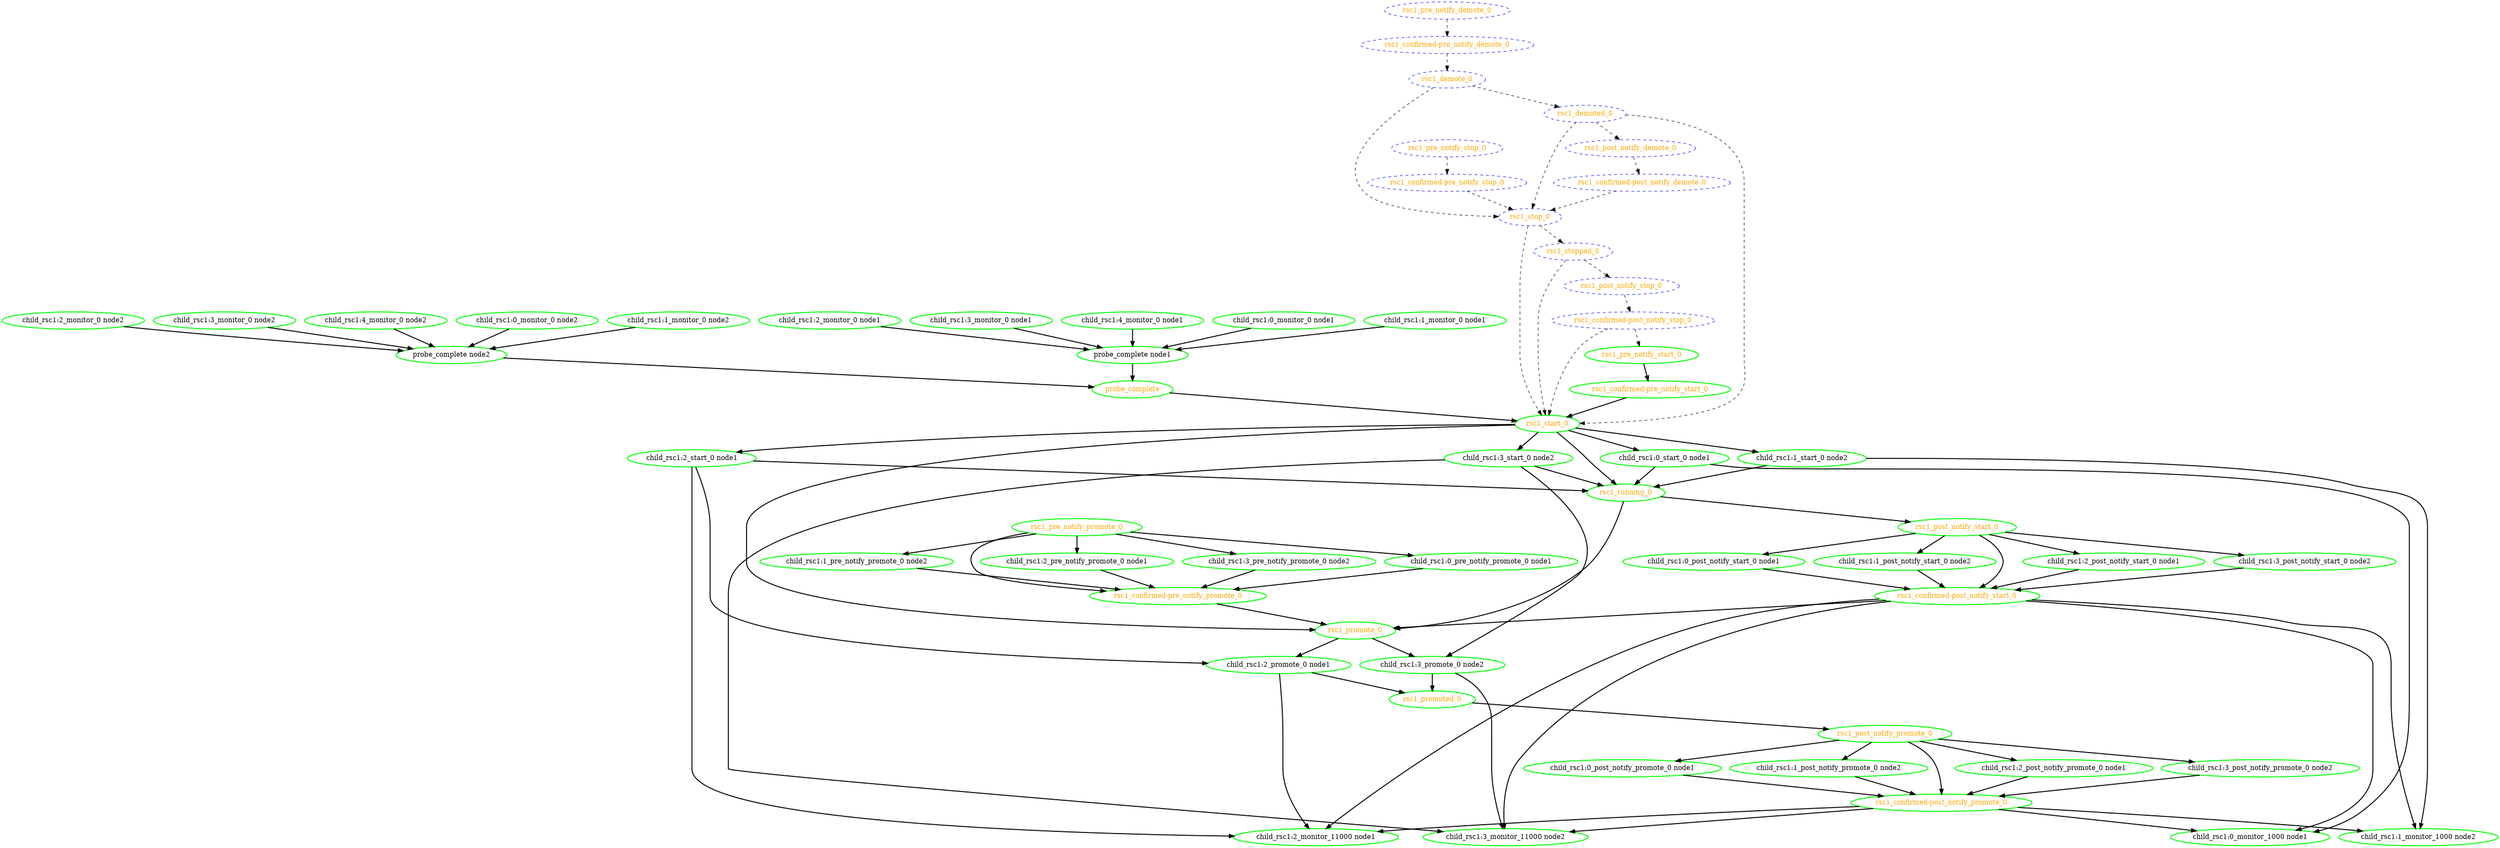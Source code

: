 digraph "g" {
	size = "30,30"
"probe_complete" [ style=bold color="green" fontcolor="orange" ]
"probe_complete node1" [ style=bold color="green" fontcolor="black" ]
"child_rsc1:0_monitor_0 node1" [ style=bold color="green" fontcolor="black" ]
"child_rsc1:1_monitor_0 node1" [ style=bold color="green" fontcolor="black" ]
"child_rsc1:2_monitor_0 node1" [ style=bold color="green" fontcolor="black" ]
"child_rsc1:3_monitor_0 node1" [ style=bold color="green" fontcolor="black" ]
"child_rsc1:4_monitor_0 node1" [ style=bold color="green" fontcolor="black" ]
"probe_complete node2" [ style=bold color="green" fontcolor="black" ]
"child_rsc1:0_monitor_0 node2" [ style=bold color="green" fontcolor="black" ]
"child_rsc1:1_monitor_0 node2" [ style=bold color="green" fontcolor="black" ]
"child_rsc1:2_monitor_0 node2" [ style=bold color="green" fontcolor="black" ]
"child_rsc1:3_monitor_0 node2" [ style=bold color="green" fontcolor="black" ]
"child_rsc1:4_monitor_0 node2" [ style=bold color="green" fontcolor="black" ]
"child_rsc1:2_start_0 node1" [ style=bold color="green" fontcolor="black" ]
"child_rsc1:2_promote_0 node1" [ style=bold color="green" fontcolor="black" ]
"child_rsc1:2_monitor_11000 node1" [ style=bold color="green" fontcolor="black" ]
"child_rsc1:3_start_0 node2" [ style=bold color="green" fontcolor="black" ]
"child_rsc1:3_promote_0 node2" [ style=bold color="green" fontcolor="black" ]
"child_rsc1:3_monitor_11000 node2" [ style=bold color="green" fontcolor="black" ]
"child_rsc1:0_start_0 node1" [ style=bold color="green" fontcolor="black" ]
"child_rsc1:0_monitor_1000 node1" [ style=bold color="green" fontcolor="black" ]
"child_rsc1:1_start_0 node2" [ style=bold color="green" fontcolor="black" ]
"child_rsc1:1_monitor_1000 node2" [ style=bold color="green" fontcolor="black" ]
"rsc1_start_0" [ style=bold color="green" fontcolor="orange" ]
"rsc1_running_0" [ style=bold color="green" fontcolor="orange" ]
"rsc1_pre_notify_start_0" [ style=bold color="green" fontcolor="orange" ]
"rsc1_confirmed-pre_notify_start_0" [ style=bold color="green" fontcolor="orange" ]
"rsc1_post_notify_start_0" [ style=bold color="green" fontcolor="orange" ]
"rsc1_confirmed-post_notify_start_0" [ style=bold color="green" fontcolor="orange" ]
"rsc1_stop_0" [ style="dashed" color="blue" fontcolor="orange" ]
"rsc1_stopped_0" [ style="dashed" color="blue" fontcolor="orange" ]
"rsc1_pre_notify_stop_0" [ style="dashed" color="blue" fontcolor="orange" ]
"rsc1_confirmed-pre_notify_stop_0" [ style="dashed" color="blue" fontcolor="orange" ]
"rsc1_post_notify_stop_0" [ style="dashed" color="blue" fontcolor="orange" ]
"rsc1_confirmed-post_notify_stop_0" [ style="dashed" color="blue" fontcolor="orange" ]
"rsc1_promote_0" [ style=bold color="green" fontcolor="orange" ]
"rsc1_promoted_0" [ style=bold color="green" fontcolor="orange" ]
"rsc1_pre_notify_promote_0" [ style=bold color="green" fontcolor="orange" ]
"rsc1_confirmed-pre_notify_promote_0" [ style=bold color="green" fontcolor="orange" ]
"rsc1_post_notify_promote_0" [ style=bold color="green" fontcolor="orange" ]
"rsc1_confirmed-post_notify_promote_0" [ style=bold color="green" fontcolor="orange" ]
"rsc1_demote_0" [ style="dashed" color="blue" fontcolor="orange" ]
"rsc1_demoted_0" [ style="dashed" color="blue" fontcolor="orange" ]
"rsc1_pre_notify_demote_0" [ style="dashed" color="blue" fontcolor="orange" ]
"rsc1_confirmed-pre_notify_demote_0" [ style="dashed" color="blue" fontcolor="orange" ]
"rsc1_post_notify_demote_0" [ style="dashed" color="blue" fontcolor="orange" ]
"rsc1_confirmed-post_notify_demote_0" [ style="dashed" color="blue" fontcolor="orange" ]
"child_rsc1:2_post_notify_start_0 node1" [ style=bold color="green" fontcolor="black" ]
"child_rsc1:2_pre_notify_promote_0 node1" [ style=bold color="green" fontcolor="black" ]
"child_rsc1:2_post_notify_promote_0 node1" [ style=bold color="green" fontcolor="black" ]
"child_rsc1:3_post_notify_start_0 node2" [ style=bold color="green" fontcolor="black" ]
"child_rsc1:3_pre_notify_promote_0 node2" [ style=bold color="green" fontcolor="black" ]
"child_rsc1:3_post_notify_promote_0 node2" [ style=bold color="green" fontcolor="black" ]
"child_rsc1:0_post_notify_start_0 node1" [ style=bold color="green" fontcolor="black" ]
"child_rsc1:0_pre_notify_promote_0 node1" [ style=bold color="green" fontcolor="black" ]
"child_rsc1:0_post_notify_promote_0 node1" [ style=bold color="green" fontcolor="black" ]
"child_rsc1:1_post_notify_start_0 node2" [ style=bold color="green" fontcolor="black" ]
"child_rsc1:1_pre_notify_promote_0 node2" [ style=bold color="green" fontcolor="black" ]
"child_rsc1:1_post_notify_promote_0 node2" [ style=bold color="green" fontcolor="black" ]
"probe_complete node1" -> "probe_complete" [ style = bold]
"probe_complete node2" -> "probe_complete" [ style = bold]
"child_rsc1:0_monitor_0 node1" -> "probe_complete node1" [ style = bold]
"child_rsc1:1_monitor_0 node1" -> "probe_complete node1" [ style = bold]
"child_rsc1:2_monitor_0 node1" -> "probe_complete node1" [ style = bold]
"child_rsc1:3_monitor_0 node1" -> "probe_complete node1" [ style = bold]
"child_rsc1:4_monitor_0 node1" -> "probe_complete node1" [ style = bold]
"child_rsc1:0_monitor_0 node2" -> "probe_complete node2" [ style = bold]
"child_rsc1:1_monitor_0 node2" -> "probe_complete node2" [ style = bold]
"child_rsc1:2_monitor_0 node2" -> "probe_complete node2" [ style = bold]
"child_rsc1:3_monitor_0 node2" -> "probe_complete node2" [ style = bold]
"child_rsc1:4_monitor_0 node2" -> "probe_complete node2" [ style = bold]
"rsc1_start_0" -> "child_rsc1:2_start_0 node1" [ style = bold]
"child_rsc1:2_start_0 node1" -> "child_rsc1:2_promote_0 node1" [ style = bold]
"rsc1_promote_0" -> "child_rsc1:2_promote_0 node1" [ style = bold]
"child_rsc1:2_start_0 node1" -> "child_rsc1:2_monitor_11000 node1" [ style = bold]
"child_rsc1:2_promote_0 node1" -> "child_rsc1:2_monitor_11000 node1" [ style = bold]
"rsc1_confirmed-post_notify_start_0" -> "child_rsc1:2_monitor_11000 node1" [ style = bold]
"rsc1_confirmed-post_notify_promote_0" -> "child_rsc1:2_monitor_11000 node1" [ style = bold]
"rsc1_start_0" -> "child_rsc1:3_start_0 node2" [ style = bold]
"child_rsc1:3_start_0 node2" -> "child_rsc1:3_promote_0 node2" [ style = bold]
"rsc1_promote_0" -> "child_rsc1:3_promote_0 node2" [ style = bold]
"child_rsc1:3_start_0 node2" -> "child_rsc1:3_monitor_11000 node2" [ style = bold]
"child_rsc1:3_promote_0 node2" -> "child_rsc1:3_monitor_11000 node2" [ style = bold]
"rsc1_confirmed-post_notify_start_0" -> "child_rsc1:3_monitor_11000 node2" [ style = bold]
"rsc1_confirmed-post_notify_promote_0" -> "child_rsc1:3_monitor_11000 node2" [ style = bold]
"rsc1_start_0" -> "child_rsc1:0_start_0 node1" [ style = bold]
"child_rsc1:0_start_0 node1" -> "child_rsc1:0_monitor_1000 node1" [ style = bold]
"rsc1_confirmed-post_notify_start_0" -> "child_rsc1:0_monitor_1000 node1" [ style = bold]
"rsc1_confirmed-post_notify_promote_0" -> "child_rsc1:0_monitor_1000 node1" [ style = bold]
"rsc1_start_0" -> "child_rsc1:1_start_0 node2" [ style = bold]
"child_rsc1:1_start_0 node2" -> "child_rsc1:1_monitor_1000 node2" [ style = bold]
"rsc1_confirmed-post_notify_start_0" -> "child_rsc1:1_monitor_1000 node2" [ style = bold]
"rsc1_confirmed-post_notify_promote_0" -> "child_rsc1:1_monitor_1000 node2" [ style = bold]
"probe_complete" -> "rsc1_start_0" [ style = bold]
"rsc1_confirmed-pre_notify_start_0" -> "rsc1_start_0" [ style = bold]
"rsc1_stop_0" -> "rsc1_start_0" [ style = dashed]
"rsc1_stopped_0" -> "rsc1_start_0" [ style = dashed]
"rsc1_confirmed-post_notify_stop_0" -> "rsc1_start_0" [ style = dashed]
"rsc1_demoted_0" -> "rsc1_start_0" [ style = dashed]
"child_rsc1:2_start_0 node1" -> "rsc1_running_0" [ style = bold]
"child_rsc1:3_start_0 node2" -> "rsc1_running_0" [ style = bold]
"child_rsc1:0_start_0 node1" -> "rsc1_running_0" [ style = bold]
"child_rsc1:1_start_0 node2" -> "rsc1_running_0" [ style = bold]
"rsc1_start_0" -> "rsc1_running_0" [ style = bold]
"rsc1_confirmed-post_notify_stop_0" -> "rsc1_pre_notify_start_0" [ style = dashed]
"rsc1_pre_notify_start_0" -> "rsc1_confirmed-pre_notify_start_0" [ style = bold]
"rsc1_running_0" -> "rsc1_post_notify_start_0" [ style = bold]
"rsc1_post_notify_start_0" -> "rsc1_confirmed-post_notify_start_0" [ style = bold]
"child_rsc1:2_post_notify_start_0 node1" -> "rsc1_confirmed-post_notify_start_0" [ style = bold]
"child_rsc1:3_post_notify_start_0 node2" -> "rsc1_confirmed-post_notify_start_0" [ style = bold]
"child_rsc1:0_post_notify_start_0 node1" -> "rsc1_confirmed-post_notify_start_0" [ style = bold]
"child_rsc1:1_post_notify_start_0 node2" -> "rsc1_confirmed-post_notify_start_0" [ style = bold]
"rsc1_confirmed-pre_notify_stop_0" -> "rsc1_stop_0" [ style = dashed]
"rsc1_confirmed-post_notify_demote_0" -> "rsc1_stop_0" [ style = dashed]
"rsc1_demote_0" -> "rsc1_stop_0" [ style = dashed]
"rsc1_demoted_0" -> "rsc1_stop_0" [ style = dashed]
"rsc1_stop_0" -> "rsc1_stopped_0" [ style = dashed]
"rsc1_pre_notify_stop_0" -> "rsc1_confirmed-pre_notify_stop_0" [ style = dashed]
"rsc1_stopped_0" -> "rsc1_post_notify_stop_0" [ style = dashed]
"rsc1_post_notify_stop_0" -> "rsc1_confirmed-post_notify_stop_0" [ style = dashed]
"rsc1_start_0" -> "rsc1_promote_0" [ style = bold]
"rsc1_running_0" -> "rsc1_promote_0" [ style = bold]
"rsc1_confirmed-post_notify_start_0" -> "rsc1_promote_0" [ style = bold]
"rsc1_confirmed-pre_notify_promote_0" -> "rsc1_promote_0" [ style = bold]
"child_rsc1:2_promote_0 node1" -> "rsc1_promoted_0" [ style = bold]
"child_rsc1:3_promote_0 node2" -> "rsc1_promoted_0" [ style = bold]
"rsc1_pre_notify_promote_0" -> "rsc1_confirmed-pre_notify_promote_0" [ style = bold]
"child_rsc1:2_pre_notify_promote_0 node1" -> "rsc1_confirmed-pre_notify_promote_0" [ style = bold]
"child_rsc1:3_pre_notify_promote_0 node2" -> "rsc1_confirmed-pre_notify_promote_0" [ style = bold]
"child_rsc1:0_pre_notify_promote_0 node1" -> "rsc1_confirmed-pre_notify_promote_0" [ style = bold]
"child_rsc1:1_pre_notify_promote_0 node2" -> "rsc1_confirmed-pre_notify_promote_0" [ style = bold]
"rsc1_promoted_0" -> "rsc1_post_notify_promote_0" [ style = bold]
"rsc1_post_notify_promote_0" -> "rsc1_confirmed-post_notify_promote_0" [ style = bold]
"child_rsc1:2_post_notify_promote_0 node1" -> "rsc1_confirmed-post_notify_promote_0" [ style = bold]
"child_rsc1:3_post_notify_promote_0 node2" -> "rsc1_confirmed-post_notify_promote_0" [ style = bold]
"child_rsc1:0_post_notify_promote_0 node1" -> "rsc1_confirmed-post_notify_promote_0" [ style = bold]
"child_rsc1:1_post_notify_promote_0 node2" -> "rsc1_confirmed-post_notify_promote_0" [ style = bold]
"rsc1_confirmed-pre_notify_demote_0" -> "rsc1_demote_0" [ style = dashed]
"rsc1_demote_0" -> "rsc1_demoted_0" [ style = dashed]
"rsc1_pre_notify_demote_0" -> "rsc1_confirmed-pre_notify_demote_0" [ style = dashed]
"rsc1_demoted_0" -> "rsc1_post_notify_demote_0" [ style = dashed]
"rsc1_post_notify_demote_0" -> "rsc1_confirmed-post_notify_demote_0" [ style = dashed]
"rsc1_post_notify_start_0" -> "child_rsc1:2_post_notify_start_0 node1" [ style = bold]
"rsc1_pre_notify_promote_0" -> "child_rsc1:2_pre_notify_promote_0 node1" [ style = bold]
"rsc1_post_notify_promote_0" -> "child_rsc1:2_post_notify_promote_0 node1" [ style = bold]
"rsc1_post_notify_start_0" -> "child_rsc1:3_post_notify_start_0 node2" [ style = bold]
"rsc1_pre_notify_promote_0" -> "child_rsc1:3_pre_notify_promote_0 node2" [ style = bold]
"rsc1_post_notify_promote_0" -> "child_rsc1:3_post_notify_promote_0 node2" [ style = bold]
"rsc1_post_notify_start_0" -> "child_rsc1:0_post_notify_start_0 node1" [ style = bold]
"rsc1_pre_notify_promote_0" -> "child_rsc1:0_pre_notify_promote_0 node1" [ style = bold]
"rsc1_post_notify_promote_0" -> "child_rsc1:0_post_notify_promote_0 node1" [ style = bold]
"rsc1_post_notify_start_0" -> "child_rsc1:1_post_notify_start_0 node2" [ style = bold]
"rsc1_pre_notify_promote_0" -> "child_rsc1:1_pre_notify_promote_0 node2" [ style = bold]
"rsc1_post_notify_promote_0" -> "child_rsc1:1_post_notify_promote_0 node2" [ style = bold]
}
